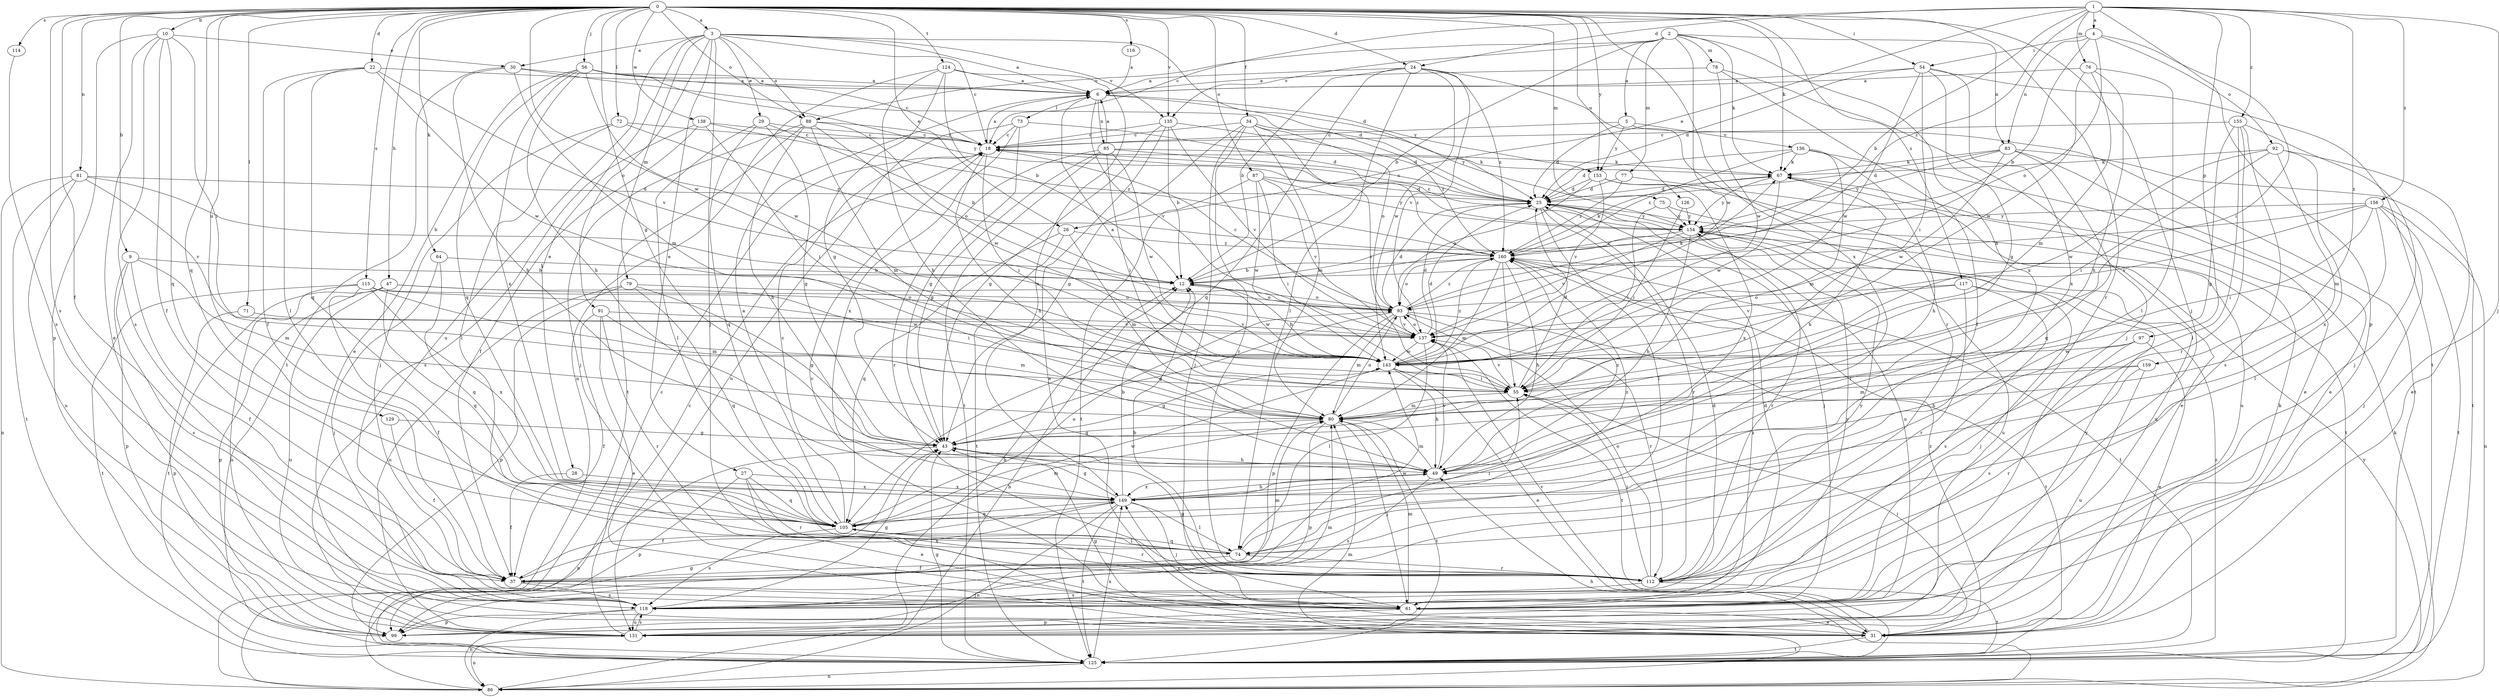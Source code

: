 strict digraph  {
0;
1;
2;
3;
4;
5;
6;
9;
10;
12;
18;
22;
24;
25;
26;
27;
28;
29;
30;
31;
34;
37;
43;
47;
49;
54;
55;
56;
61;
64;
67;
71;
72;
73;
74;
75;
76;
77;
78;
79;
80;
81;
83;
85;
86;
87;
88;
91;
92;
93;
97;
99;
105;
112;
114;
115;
116;
117;
118;
124;
125;
126;
129;
131;
135;
136;
137;
138;
143;
149;
153;
154;
155;
156;
159;
160;
0 -> 3  [label=a];
0 -> 9  [label=b];
0 -> 10  [label=b];
0 -> 22  [label=d];
0 -> 24  [label=d];
0 -> 26  [label=e];
0 -> 34  [label=f];
0 -> 37  [label=f];
0 -> 43  [label=g];
0 -> 47  [label=h];
0 -> 54  [label=i];
0 -> 56  [label=j];
0 -> 61  [label=j];
0 -> 64  [label=k];
0 -> 67  [label=k];
0 -> 71  [label=l];
0 -> 72  [label=l];
0 -> 75  [label=m];
0 -> 81  [label=n];
0 -> 87  [label=o];
0 -> 88  [label=o];
0 -> 105  [label=q];
0 -> 112  [label=r];
0 -> 114  [label=s];
0 -> 115  [label=s];
0 -> 116  [label=s];
0 -> 117  [label=s];
0 -> 118  [label=s];
0 -> 124  [label=t];
0 -> 126  [label=u];
0 -> 129  [label=u];
0 -> 135  [label=v];
0 -> 138  [label=w];
0 -> 143  [label=w];
0 -> 149  [label=x];
0 -> 153  [label=y];
1 -> 4  [label=a];
1 -> 12  [label=b];
1 -> 18  [label=c];
1 -> 24  [label=d];
1 -> 26  [label=e];
1 -> 61  [label=j];
1 -> 76  [label=m];
1 -> 97  [label=p];
1 -> 99  [label=p];
1 -> 155  [label=z];
1 -> 156  [label=z];
1 -> 159  [label=z];
1 -> 160  [label=z];
2 -> 5  [label=a];
2 -> 12  [label=b];
2 -> 67  [label=k];
2 -> 77  [label=m];
2 -> 78  [label=m];
2 -> 83  [label=n];
2 -> 88  [label=o];
2 -> 135  [label=v];
2 -> 143  [label=w];
2 -> 149  [label=x];
3 -> 6  [label=a];
3 -> 18  [label=c];
3 -> 25  [label=d];
3 -> 27  [label=e];
3 -> 28  [label=e];
3 -> 29  [label=e];
3 -> 30  [label=e];
3 -> 61  [label=j];
3 -> 79  [label=m];
3 -> 88  [label=o];
3 -> 91  [label=o];
3 -> 131  [label=u];
3 -> 135  [label=v];
4 -> 12  [label=b];
4 -> 54  [label=i];
4 -> 55  [label=i];
4 -> 83  [label=n];
4 -> 92  [label=o];
4 -> 93  [label=o];
5 -> 18  [label=c];
5 -> 25  [label=d];
5 -> 125  [label=t];
5 -> 136  [label=v];
5 -> 153  [label=y];
6 -> 73  [label=l];
6 -> 85  [label=n];
6 -> 137  [label=v];
6 -> 153  [label=y];
6 -> 154  [label=y];
9 -> 12  [label=b];
9 -> 37  [label=f];
9 -> 80  [label=m];
9 -> 99  [label=p];
9 -> 118  [label=s];
10 -> 30  [label=e];
10 -> 31  [label=e];
10 -> 37  [label=f];
10 -> 55  [label=i];
10 -> 99  [label=p];
10 -> 105  [label=q];
10 -> 118  [label=s];
12 -> 93  [label=o];
12 -> 143  [label=w];
18 -> 6  [label=a];
18 -> 49  [label=h];
18 -> 55  [label=i];
18 -> 67  [label=k];
22 -> 6  [label=a];
22 -> 37  [label=f];
22 -> 74  [label=l];
22 -> 105  [label=q];
22 -> 137  [label=v];
22 -> 143  [label=w];
24 -> 6  [label=a];
24 -> 12  [label=b];
24 -> 74  [label=l];
24 -> 105  [label=q];
24 -> 112  [label=r];
24 -> 137  [label=v];
24 -> 143  [label=w];
24 -> 160  [label=z];
25 -> 18  [label=c];
25 -> 61  [label=j];
25 -> 74  [label=l];
25 -> 112  [label=r];
25 -> 125  [label=t];
25 -> 131  [label=u];
25 -> 154  [label=y];
26 -> 80  [label=m];
26 -> 105  [label=q];
26 -> 125  [label=t];
26 -> 160  [label=z];
27 -> 31  [label=e];
27 -> 99  [label=p];
27 -> 105  [label=q];
27 -> 112  [label=r];
27 -> 149  [label=x];
28 -> 37  [label=f];
28 -> 149  [label=x];
29 -> 12  [label=b];
29 -> 18  [label=c];
29 -> 43  [label=g];
29 -> 74  [label=l];
29 -> 105  [label=q];
30 -> 6  [label=a];
30 -> 25  [label=d];
30 -> 49  [label=h];
30 -> 80  [label=m];
30 -> 125  [label=t];
31 -> 43  [label=g];
31 -> 55  [label=i];
31 -> 67  [label=k];
31 -> 125  [label=t];
31 -> 137  [label=v];
31 -> 149  [label=x];
31 -> 160  [label=z];
34 -> 18  [label=c];
34 -> 43  [label=g];
34 -> 55  [label=i];
34 -> 61  [label=j];
34 -> 80  [label=m];
34 -> 93  [label=o];
34 -> 112  [label=r];
34 -> 160  [label=z];
37 -> 61  [label=j];
37 -> 80  [label=m];
37 -> 118  [label=s];
37 -> 143  [label=w];
37 -> 149  [label=x];
43 -> 49  [label=h];
43 -> 86  [label=n];
47 -> 55  [label=i];
47 -> 93  [label=o];
47 -> 99  [label=p];
47 -> 105  [label=q];
47 -> 125  [label=t];
47 -> 131  [label=u];
49 -> 80  [label=m];
49 -> 118  [label=s];
49 -> 137  [label=v];
49 -> 149  [label=x];
49 -> 160  [label=z];
54 -> 6  [label=a];
54 -> 25  [label=d];
54 -> 43  [label=g];
54 -> 55  [label=i];
54 -> 125  [label=t];
54 -> 143  [label=w];
54 -> 149  [label=x];
55 -> 25  [label=d];
55 -> 80  [label=m];
55 -> 137  [label=v];
56 -> 6  [label=a];
56 -> 18  [label=c];
56 -> 31  [label=e];
56 -> 49  [label=h];
56 -> 105  [label=q];
56 -> 143  [label=w];
56 -> 149  [label=x];
56 -> 154  [label=y];
61 -> 18  [label=c];
61 -> 25  [label=d];
61 -> 31  [label=e];
61 -> 80  [label=m];
61 -> 99  [label=p];
61 -> 160  [label=z];
64 -> 12  [label=b];
64 -> 61  [label=j];
64 -> 105  [label=q];
67 -> 25  [label=d];
67 -> 49  [label=h];
67 -> 143  [label=w];
67 -> 154  [label=y];
71 -> 99  [label=p];
71 -> 137  [label=v];
72 -> 18  [label=c];
72 -> 61  [label=j];
72 -> 74  [label=l];
72 -> 160  [label=z];
73 -> 18  [label=c];
73 -> 25  [label=d];
73 -> 43  [label=g];
73 -> 131  [label=u];
73 -> 149  [label=x];
74 -> 37  [label=f];
74 -> 55  [label=i];
74 -> 105  [label=q];
74 -> 112  [label=r];
75 -> 55  [label=i];
75 -> 131  [label=u];
75 -> 154  [label=y];
76 -> 6  [label=a];
76 -> 49  [label=h];
76 -> 74  [label=l];
76 -> 80  [label=m];
76 -> 143  [label=w];
77 -> 25  [label=d];
77 -> 131  [label=u];
77 -> 160  [label=z];
78 -> 6  [label=a];
78 -> 37  [label=f];
78 -> 61  [label=j];
78 -> 143  [label=w];
79 -> 43  [label=g];
79 -> 93  [label=o];
79 -> 99  [label=p];
79 -> 105  [label=q];
79 -> 131  [label=u];
80 -> 43  [label=g];
80 -> 61  [label=j];
80 -> 93  [label=o];
80 -> 99  [label=p];
80 -> 125  [label=t];
81 -> 12  [label=b];
81 -> 25  [label=d];
81 -> 86  [label=n];
81 -> 125  [label=t];
81 -> 131  [label=u];
81 -> 137  [label=v];
83 -> 25  [label=d];
83 -> 31  [label=e];
83 -> 67  [label=k];
83 -> 105  [label=q];
83 -> 125  [label=t];
83 -> 143  [label=w];
83 -> 154  [label=y];
85 -> 6  [label=a];
85 -> 43  [label=g];
85 -> 55  [label=i];
85 -> 67  [label=k];
85 -> 112  [label=r];
85 -> 125  [label=t];
85 -> 143  [label=w];
85 -> 160  [label=z];
86 -> 12  [label=b];
86 -> 43  [label=g];
86 -> 49  [label=h];
86 -> 67  [label=k];
86 -> 80  [label=m];
86 -> 154  [label=y];
87 -> 25  [label=d];
87 -> 55  [label=i];
87 -> 125  [label=t];
87 -> 137  [label=v];
87 -> 143  [label=w];
87 -> 154  [label=y];
88 -> 18  [label=c];
88 -> 49  [label=h];
88 -> 61  [label=j];
88 -> 80  [label=m];
88 -> 93  [label=o];
88 -> 125  [label=t];
88 -> 143  [label=w];
91 -> 31  [label=e];
91 -> 37  [label=f];
91 -> 80  [label=m];
91 -> 112  [label=r];
91 -> 137  [label=v];
92 -> 31  [label=e];
92 -> 55  [label=i];
92 -> 67  [label=k];
92 -> 80  [label=m];
92 -> 143  [label=w];
92 -> 149  [label=x];
93 -> 18  [label=c];
93 -> 25  [label=d];
93 -> 43  [label=g];
93 -> 67  [label=k];
93 -> 80  [label=m];
93 -> 99  [label=p];
93 -> 112  [label=r];
93 -> 125  [label=t];
93 -> 137  [label=v];
93 -> 160  [label=z];
97 -> 31  [label=e];
97 -> 49  [label=h];
97 -> 118  [label=s];
97 -> 143  [label=w];
99 -> 80  [label=m];
105 -> 6  [label=a];
105 -> 18  [label=c];
105 -> 74  [label=l];
105 -> 80  [label=m];
105 -> 93  [label=o];
105 -> 112  [label=r];
105 -> 118  [label=s];
105 -> 143  [label=w];
105 -> 160  [label=z];
112 -> 12  [label=b];
112 -> 43  [label=g];
112 -> 55  [label=i];
112 -> 93  [label=o];
112 -> 118  [label=s];
112 -> 125  [label=t];
112 -> 154  [label=y];
114 -> 118  [label=s];
115 -> 37  [label=f];
115 -> 80  [label=m];
115 -> 93  [label=o];
115 -> 125  [label=t];
115 -> 131  [label=u];
115 -> 143  [label=w];
115 -> 149  [label=x];
116 -> 6  [label=a];
117 -> 61  [label=j];
117 -> 93  [label=o];
117 -> 112  [label=r];
117 -> 118  [label=s];
117 -> 137  [label=v];
118 -> 25  [label=d];
118 -> 43  [label=g];
118 -> 86  [label=n];
118 -> 99  [label=p];
118 -> 131  [label=u];
118 -> 154  [label=y];
124 -> 6  [label=a];
124 -> 12  [label=b];
124 -> 43  [label=g];
124 -> 49  [label=h];
124 -> 86  [label=n];
124 -> 149  [label=x];
125 -> 18  [label=c];
125 -> 43  [label=g];
125 -> 86  [label=n];
125 -> 149  [label=x];
125 -> 160  [label=z];
126 -> 55  [label=i];
126 -> 154  [label=y];
129 -> 37  [label=f];
129 -> 43  [label=g];
131 -> 12  [label=b];
131 -> 18  [label=c];
131 -> 86  [label=n];
131 -> 118  [label=s];
131 -> 154  [label=y];
135 -> 12  [label=b];
135 -> 18  [label=c];
135 -> 25  [label=d];
135 -> 31  [label=e];
135 -> 43  [label=g];
135 -> 137  [label=v];
136 -> 25  [label=d];
136 -> 31  [label=e];
136 -> 49  [label=h];
136 -> 67  [label=k];
136 -> 80  [label=m];
136 -> 160  [label=z];
137 -> 25  [label=d];
137 -> 74  [label=l];
137 -> 93  [label=o];
137 -> 125  [label=t];
137 -> 143  [label=w];
138 -> 18  [label=c];
138 -> 37  [label=f];
138 -> 55  [label=i];
138 -> 118  [label=s];
138 -> 160  [label=z];
143 -> 6  [label=a];
143 -> 12  [label=b];
143 -> 25  [label=d];
143 -> 31  [label=e];
143 -> 43  [label=g];
143 -> 49  [label=h];
143 -> 55  [label=i];
143 -> 160  [label=z];
149 -> 12  [label=b];
149 -> 37  [label=f];
149 -> 43  [label=g];
149 -> 49  [label=h];
149 -> 61  [label=j];
149 -> 74  [label=l];
149 -> 86  [label=n];
149 -> 105  [label=q];
149 -> 125  [label=t];
153 -> 25  [label=d];
153 -> 31  [label=e];
153 -> 93  [label=o];
153 -> 137  [label=v];
153 -> 149  [label=x];
154 -> 18  [label=c];
154 -> 49  [label=h];
154 -> 112  [label=r];
154 -> 131  [label=u];
154 -> 137  [label=v];
154 -> 160  [label=z];
155 -> 18  [label=c];
155 -> 43  [label=g];
155 -> 61  [label=j];
155 -> 74  [label=l];
155 -> 112  [label=r];
155 -> 118  [label=s];
156 -> 12  [label=b];
156 -> 55  [label=i];
156 -> 61  [label=j];
156 -> 74  [label=l];
156 -> 86  [label=n];
156 -> 125  [label=t];
156 -> 137  [label=v];
156 -> 154  [label=y];
159 -> 55  [label=i];
159 -> 80  [label=m];
159 -> 112  [label=r];
159 -> 131  [label=u];
160 -> 12  [label=b];
160 -> 49  [label=h];
160 -> 55  [label=i];
160 -> 67  [label=k];
160 -> 80  [label=m];
160 -> 93  [label=o];
160 -> 125  [label=t];
}
